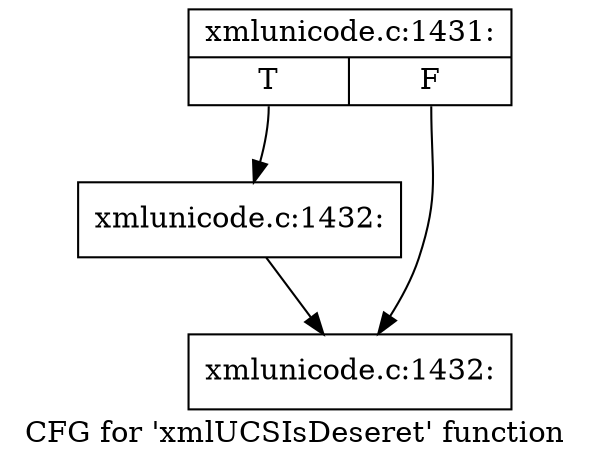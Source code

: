 digraph "CFG for 'xmlUCSIsDeseret' function" {
	label="CFG for 'xmlUCSIsDeseret' function";

	Node0x4e2fe90 [shape=record,label="{xmlunicode.c:1431:|{<s0>T|<s1>F}}"];
	Node0x4e2fe90:s0 -> Node0x4e2e9d0;
	Node0x4e2fe90:s1 -> Node0x4e2fc50;
	Node0x4e2e9d0 [shape=record,label="{xmlunicode.c:1432:}"];
	Node0x4e2e9d0 -> Node0x4e2fc50;
	Node0x4e2fc50 [shape=record,label="{xmlunicode.c:1432:}"];
}
